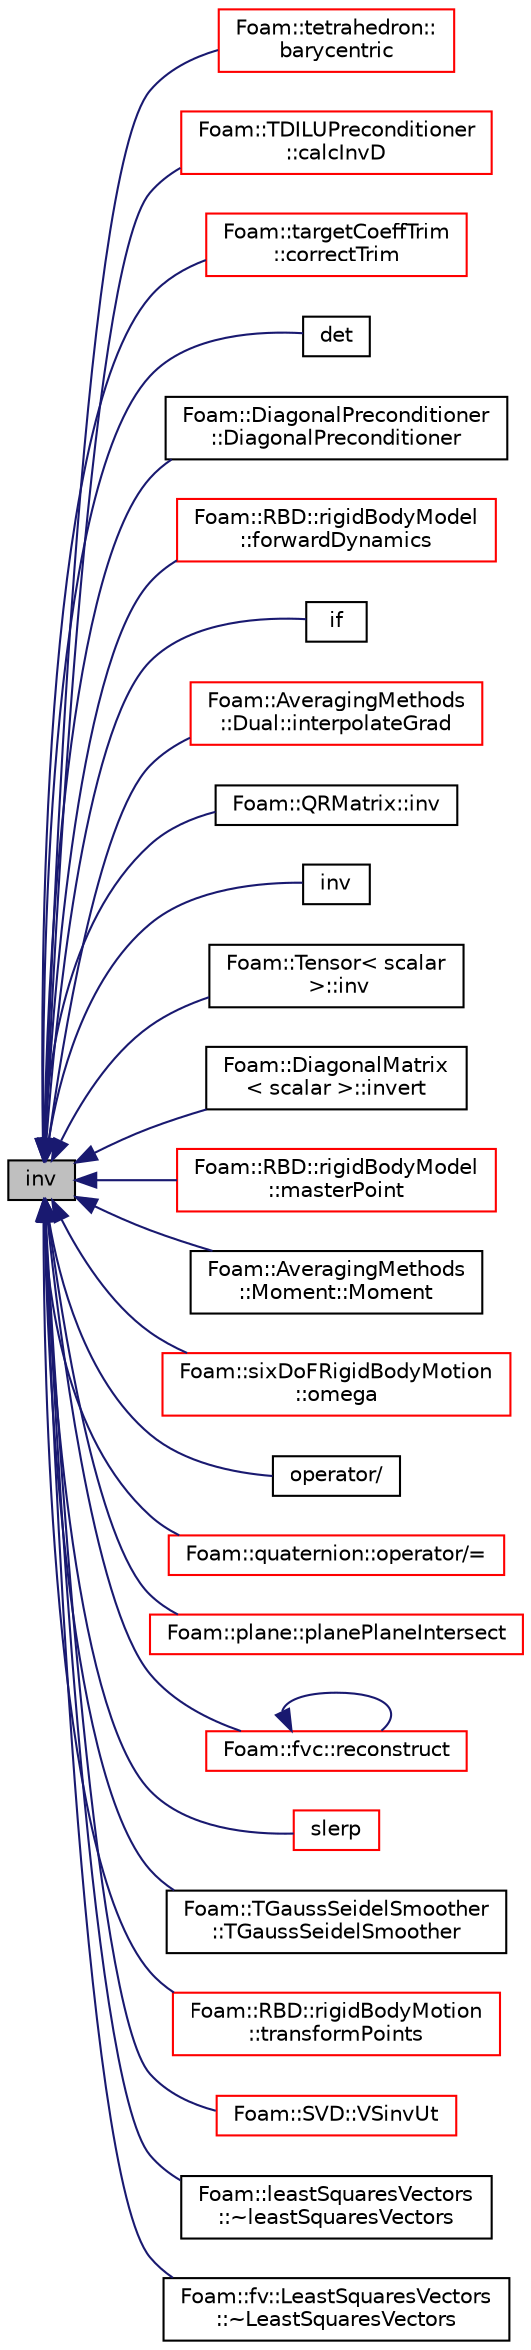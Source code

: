digraph "inv"
{
  bgcolor="transparent";
  edge [fontname="Helvetica",fontsize="10",labelfontname="Helvetica",labelfontsize="10"];
  node [fontname="Helvetica",fontsize="10",shape=record];
  rankdir="LR";
  Node43474 [label="inv",height=0.2,width=0.4,color="black", fillcolor="grey75", style="filled", fontcolor="black"];
  Node43474 -> Node43475 [dir="back",color="midnightblue",fontsize="10",style="solid",fontname="Helvetica"];
  Node43475 [label="Foam::tetrahedron::\lbarycentric",height=0.2,width=0.4,color="red",URL="$a28741.html#ac424fec442e3558133673e4c23daa46e",tooltip="Calculate the barycentric coordinates of the given. "];
  Node43474 -> Node43481 [dir="back",color="midnightblue",fontsize="10",style="solid",fontname="Helvetica"];
  Node43481 [label="Foam::TDILUPreconditioner\l::calcInvD",height=0.2,width=0.4,color="red",URL="$a28133.html#a4285bbd6c558576051d236d84b20d26d",tooltip="Calculate the reciprocal of the preconditioned diagonal. "];
  Node43474 -> Node43484 [dir="back",color="midnightblue",fontsize="10",style="solid",fontname="Helvetica"];
  Node43484 [label="Foam::targetCoeffTrim\l::correctTrim",height=0.2,width=0.4,color="red",URL="$a24641.html#ad37d5953b0d045bbcea4770e36fa384e",tooltip="Correct the model. "];
  Node43474 -> Node43486 [dir="back",color="midnightblue",fontsize="10",style="solid",fontname="Helvetica"];
  Node43486 [label="det",height=0.2,width=0.4,color="black",URL="$a21851.html#ab81bb4d39fae9044283ef63b1fc2abb3"];
  Node43474 -> Node43487 [dir="back",color="midnightblue",fontsize="10",style="solid",fontname="Helvetica"];
  Node43487 [label="Foam::DiagonalPreconditioner\l::DiagonalPreconditioner",height=0.2,width=0.4,color="black",URL="$a28129.html#a7b3e869f2f837a375f12fdb01759bb3e",tooltip="Construct from matrix components and preconditioner data dictionary. "];
  Node43474 -> Node43488 [dir="back",color="midnightblue",fontsize="10",style="solid",fontname="Helvetica"];
  Node43488 [label="Foam::RBD::rigidBodyModel\l::forwardDynamics",height=0.2,width=0.4,color="red",URL="$a30453.html#ad07c6d3f9680a6e99058517237114568",tooltip="Calculate the joint acceleration qDdot from the joint state q,. "];
  Node43474 -> Node43497 [dir="back",color="midnightblue",fontsize="10",style="solid",fontname="Helvetica"];
  Node43497 [label="if",height=0.2,width=0.4,color="black",URL="$a39440.html#ad85a77feec70afbae9fb6d3215336879"];
  Node43474 -> Node43498 [dir="back",color="midnightblue",fontsize="10",style="solid",fontname="Helvetica"];
  Node43498 [label="Foam::AveragingMethods\l::Dual::interpolateGrad",height=0.2,width=0.4,color="red",URL="$a25341.html#a9650c37c3220ce5067b642cb7db52557",tooltip="Interpolate gradient. "];
  Node43474 -> Node43501 [dir="back",color="midnightblue",fontsize="10",style="solid",fontname="Helvetica"];
  Node43501 [label="Foam::QRMatrix::inv",height=0.2,width=0.4,color="black",URL="$a28189.html#ad724db7ea7d39c630c648f1de25c188f",tooltip="Return the inverse of a square matrix. "];
  Node43474 -> Node43502 [dir="back",color="midnightblue",fontsize="10",style="solid",fontname="Helvetica"];
  Node43502 [label="inv",height=0.2,width=0.4,color="black",URL="$a21851.html#a3ad9e4d32752487c5484703f17230058"];
  Node43474 -> Node43503 [dir="back",color="midnightblue",fontsize="10",style="solid",fontname="Helvetica"];
  Node43503 [label="Foam::Tensor\< scalar\l \>::inv",height=0.2,width=0.4,color="black",URL="$a28789.html#a9127b093b9344a75f7337ae86a5d28a8",tooltip="Return inverse. "];
  Node43474 -> Node43504 [dir="back",color="midnightblue",fontsize="10",style="solid",fontname="Helvetica"];
  Node43504 [label="Foam::DiagonalMatrix\l\< scalar \>::invert",height=0.2,width=0.4,color="black",URL="$a27893.html#ad2071c6a5d578b8dc2a902bb1e741e8d",tooltip="Invert the diagonal matrix and return itself. "];
  Node43474 -> Node43505 [dir="back",color="midnightblue",fontsize="10",style="solid",fontname="Helvetica"];
  Node43505 [label="Foam::RBD::rigidBodyModel\l::masterPoint",height=0.2,width=0.4,color="red",URL="$a30453.html#a3757ec62d0b2af35f66cd9fa7b5267eb"];
  Node43474 -> Node43518 [dir="back",color="midnightblue",fontsize="10",style="solid",fontname="Helvetica"];
  Node43518 [label="Foam::AveragingMethods\l::Moment::Moment",height=0.2,width=0.4,color="black",URL="$a25345.html#a9aaf777932fca7644bb6f00f3a2b8749",tooltip="Constructors. "];
  Node43474 -> Node43519 [dir="back",color="midnightblue",fontsize="10",style="solid",fontname="Helvetica"];
  Node43519 [label="Foam::sixDoFRigidBodyMotion\l::omega",height=0.2,width=0.4,color="red",URL="$a30805.html#a82d25f29aa98277a0f9e7db54a5f7eee",tooltip="Return the angular velocity in the global frame. "];
  Node43474 -> Node43552 [dir="back",color="midnightblue",fontsize="10",style="solid",fontname="Helvetica"];
  Node43552 [label="operator/",height=0.2,width=0.4,color="black",URL="$a21851.html#a566e22acfeb0a28d25db838c317b1fb8"];
  Node43474 -> Node43553 [dir="back",color="midnightblue",fontsize="10",style="solid",fontname="Helvetica"];
  Node43553 [label="Foam::quaternion::operator/=",height=0.2,width=0.4,color="red",URL="$a29337.html#af73734c091d565857ef87bcd738e0509"];
  Node43474 -> Node43556 [dir="back",color="midnightblue",fontsize="10",style="solid",fontname="Helvetica"];
  Node43556 [label="Foam::plane::planePlaneIntersect",height=0.2,width=0.4,color="red",URL="$a28725.html#acf90d23d7099eab3f7e4e6f76f25738c",tooltip="Return the cutting point between this plane and two other planes. "];
  Node43474 -> Node43562 [dir="back",color="midnightblue",fontsize="10",style="solid",fontname="Helvetica"];
  Node43562 [label="Foam::fvc::reconstruct",height=0.2,width=0.4,color="red",URL="$a21861.html#ad3f62a925e1c910123bc88b6572e4b78"];
  Node43562 -> Node43562 [dir="back",color="midnightblue",fontsize="10",style="solid",fontname="Helvetica"];
  Node43474 -> Node43573 [dir="back",color="midnightblue",fontsize="10",style="solid",fontname="Helvetica"];
  Node43573 [label="slerp",height=0.2,width=0.4,color="red",URL="$a21851.html#ad99931d1155936b2d8aa2ce6651bce06",tooltip="Spherical linear interpolation of quaternions. "];
  Node43474 -> Node43577 [dir="back",color="midnightblue",fontsize="10",style="solid",fontname="Helvetica"];
  Node43577 [label="Foam::TGaussSeidelSmoother\l::TGaussSeidelSmoother",height=0.2,width=0.4,color="black",URL="$a28141.html#a37d1e9ced3ff8cc76ec3c4855784cc83",tooltip="Construct from components. "];
  Node43474 -> Node43493 [dir="back",color="midnightblue",fontsize="10",style="solid",fontname="Helvetica"];
  Node43493 [label="Foam::RBD::rigidBodyMotion\l::transformPoints",height=0.2,width=0.4,color="red",URL="$a30461.html#a38c2ab251606d5e5ab5f46fca935db39",tooltip="Transform the given initial pointField of the specified body. "];
  Node43474 -> Node43578 [dir="back",color="midnightblue",fontsize="10",style="solid",fontname="Helvetica"];
  Node43578 [label="Foam::SVD::VSinvUt",height=0.2,width=0.4,color="red",URL="$a28209.html#a2449485a7a75f621cc77a4a9169bc48c",tooltip="Return the matrix product V S^(-1) U^T (the pseudo inverse) "];
  Node43474 -> Node43583 [dir="back",color="midnightblue",fontsize="10",style="solid",fontname="Helvetica"];
  Node43583 [label="Foam::leastSquaresVectors\l::~leastSquaresVectors",height=0.2,width=0.4,color="black",URL="$a23377.html#a174123ef1199fb59e95687bd040ab465",tooltip="Destructor. "];
  Node43474 -> Node43584 [dir="back",color="midnightblue",fontsize="10",style="solid",fontname="Helvetica"];
  Node43584 [label="Foam::fv::LeastSquaresVectors\l::~LeastSquaresVectors",height=0.2,width=0.4,color="black",URL="$a23369.html#aac47ed174a5c3750295cc7d84ed52f55",tooltip="Destructor. "];
}
